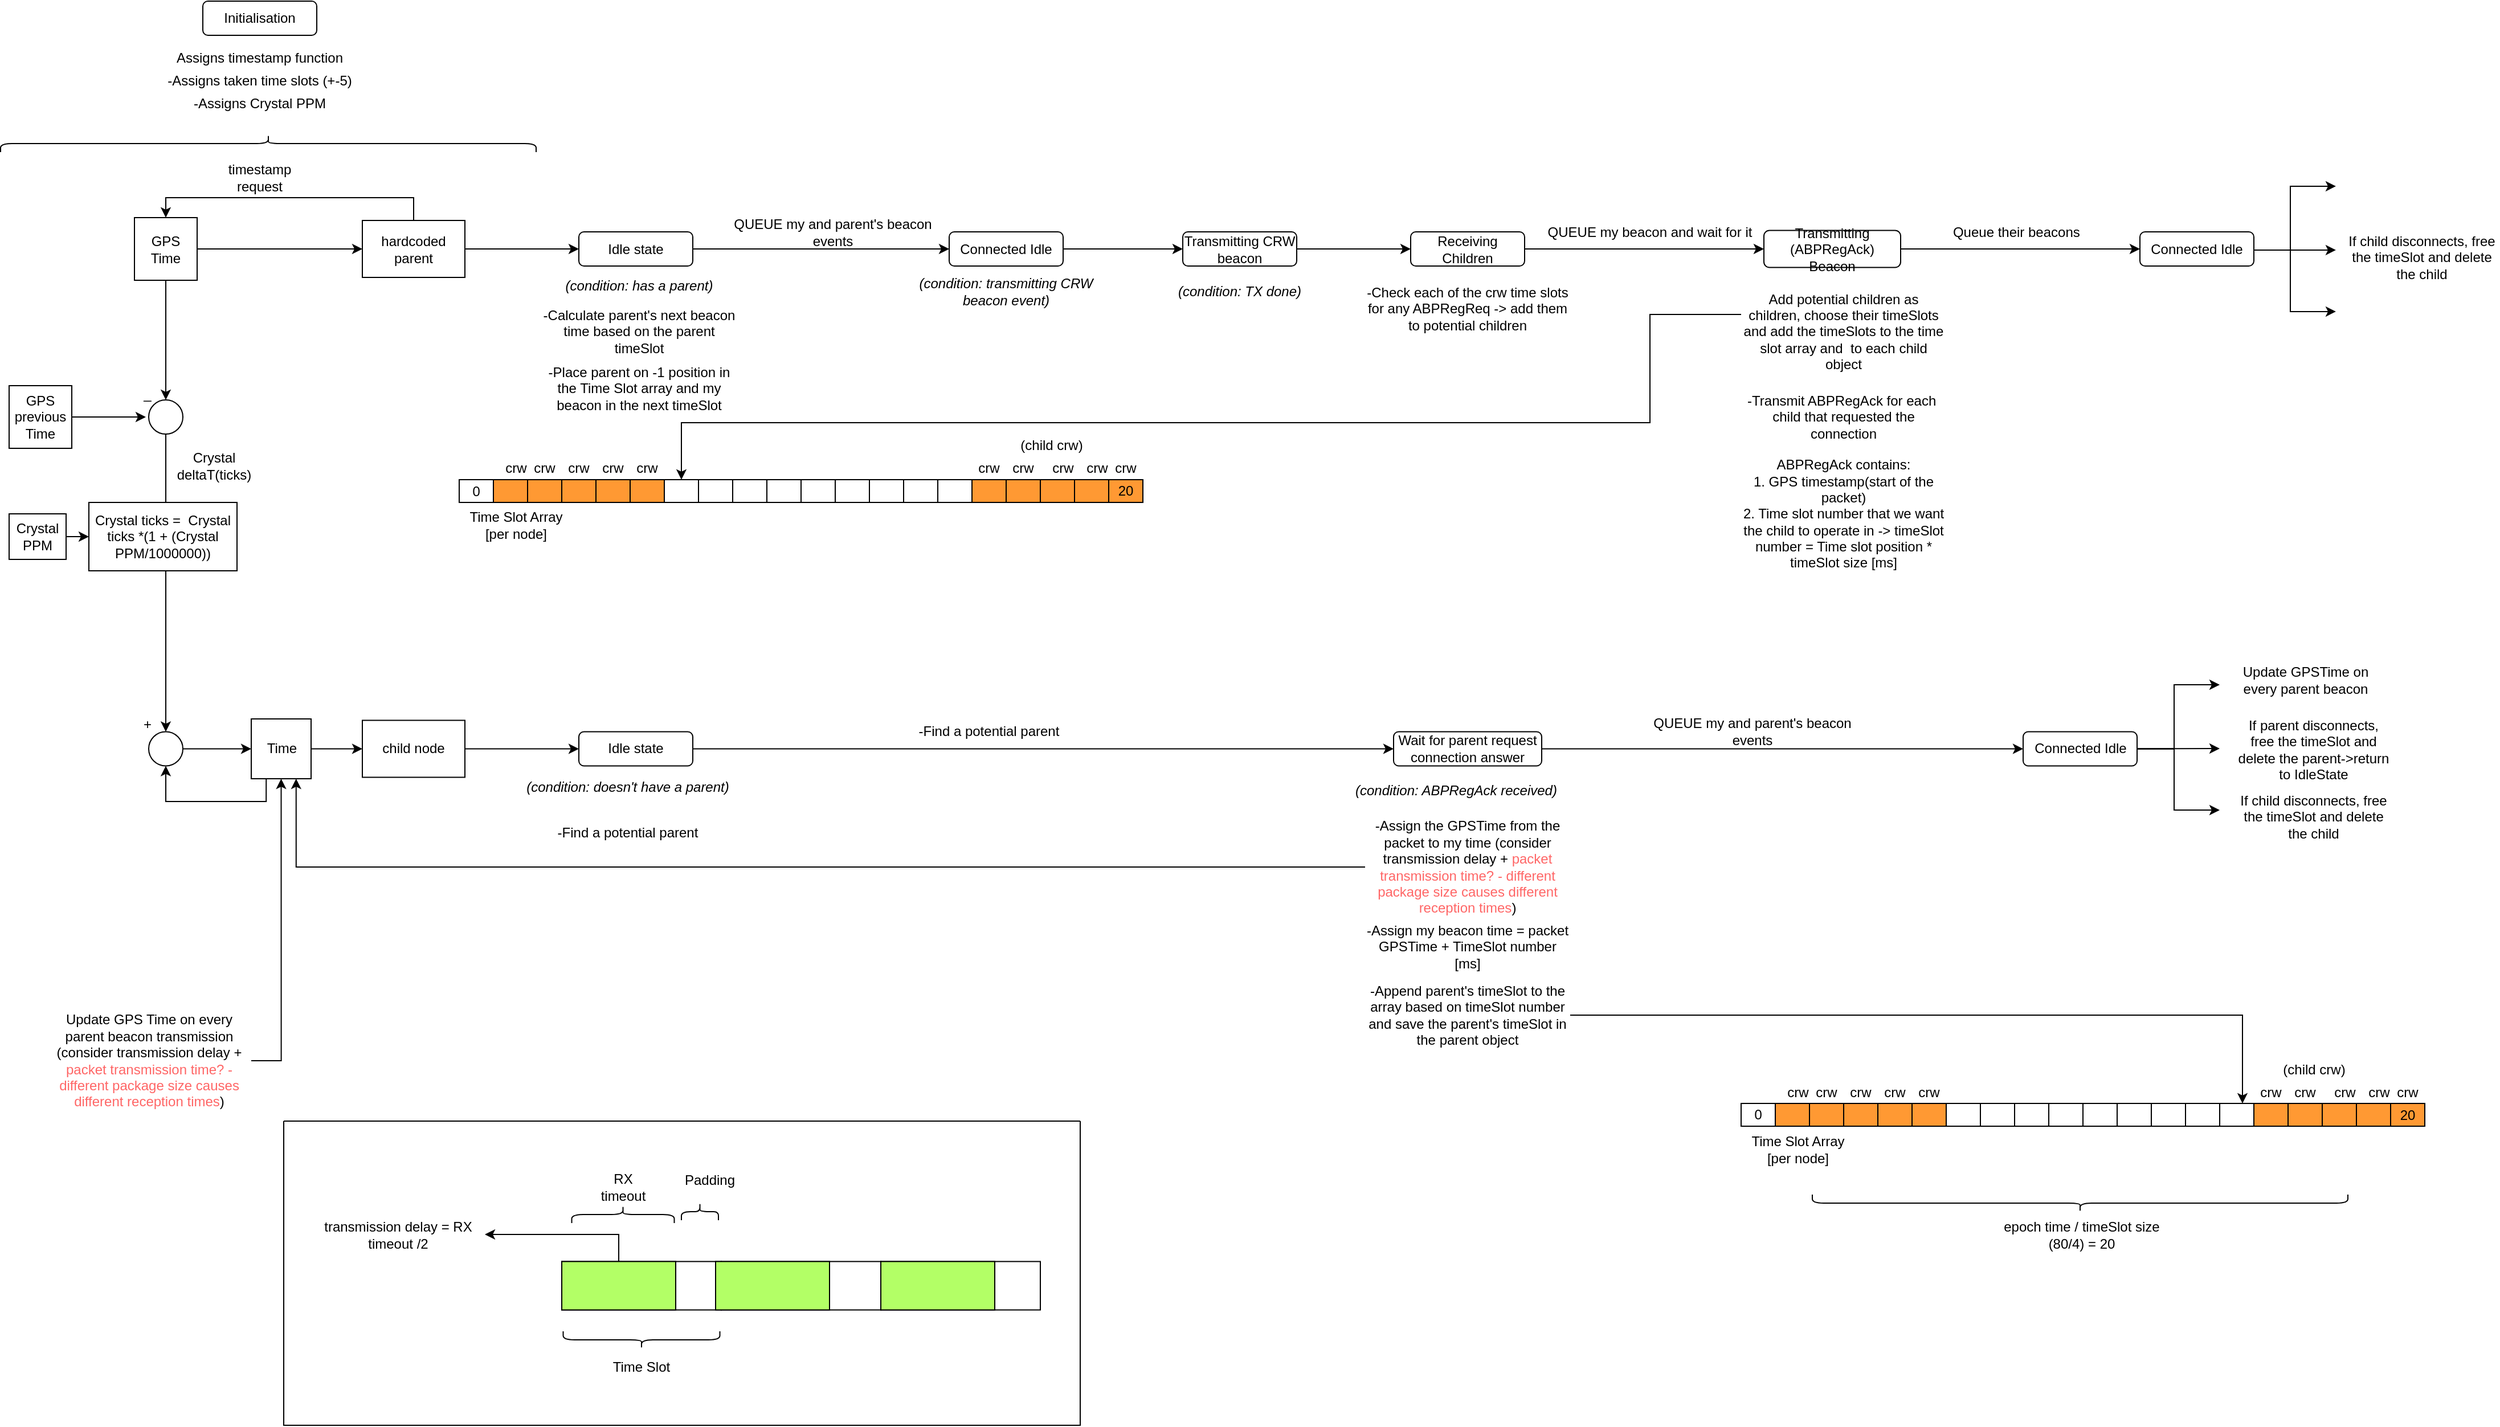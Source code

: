 <mxfile version="21.6.1" type="device">
  <diagram name="Page-1" id="dK42RDmOKsvTsrfNAPbs">
    <mxGraphModel dx="2868" dy="1614" grid="1" gridSize="10" guides="1" tooltips="1" connect="1" arrows="1" fold="1" page="1" pageScale="1" pageWidth="850" pageHeight="1100" math="0" shadow="0">
      <root>
        <mxCell id="0" />
        <mxCell id="1" parent="0" />
        <mxCell id="q3prYv0-p_nsQXFJC9uw-28" value="-Assigns taken time slots (+-5)" style="text;html=1;strokeColor=none;fillColor=none;align=center;verticalAlign=middle;whiteSpace=wrap;rounded=0;" parent="1" vertex="1">
          <mxGeometry x="150" y="490" width="180" height="20" as="geometry" />
        </mxCell>
        <mxCell id="lgq6noS7nZ7h5ywPPUq3-3" style="edgeStyle=orthogonalEdgeStyle;rounded=0;orthogonalLoop=1;jettySize=auto;html=1;exitX=1;exitY=0.5;exitDx=0;exitDy=0;entryX=0;entryY=0.5;entryDx=0;entryDy=0;" parent="1" source="q3prYv0-p_nsQXFJC9uw-30" target="q3prYv0-p_nsQXFJC9uw-33" edge="1">
          <mxGeometry relative="1" as="geometry" />
        </mxCell>
        <mxCell id="q3prYv0-p_nsQXFJC9uw-30" value="Idle state" style="rounded=1;whiteSpace=wrap;html=1;" parent="1" vertex="1">
          <mxGeometry x="520" y="632.5" width="100" height="30" as="geometry" />
        </mxCell>
        <mxCell id="lgq6noS7nZ7h5ywPPUq3-72" style="edgeStyle=orthogonalEdgeStyle;rounded=0;orthogonalLoop=1;jettySize=auto;html=1;exitX=1;exitY=0.5;exitDx=0;exitDy=0;" parent="1" source="q3prYv0-p_nsQXFJC9uw-32" target="q3prYv0-p_nsQXFJC9uw-40" edge="1">
          <mxGeometry relative="1" as="geometry" />
        </mxCell>
        <mxCell id="q3prYv0-p_nsQXFJC9uw-32" value="Wait for parent request connection answer" style="rounded=1;whiteSpace=wrap;html=1;" parent="1" vertex="1">
          <mxGeometry x="1235" y="1071.25" width="130" height="30" as="geometry" />
        </mxCell>
        <mxCell id="lgq6noS7nZ7h5ywPPUq3-5" style="edgeStyle=orthogonalEdgeStyle;rounded=0;orthogonalLoop=1;jettySize=auto;html=1;exitX=1;exitY=0.5;exitDx=0;exitDy=0;entryX=0;entryY=0.5;entryDx=0;entryDy=0;" parent="1" source="q3prYv0-p_nsQXFJC9uw-33" target="q3prYv0-p_nsQXFJC9uw-34" edge="1">
          <mxGeometry relative="1" as="geometry" />
        </mxCell>
        <mxCell id="q3prYv0-p_nsQXFJC9uw-33" value="Connected Idle" style="rounded=1;whiteSpace=wrap;html=1;" parent="1" vertex="1">
          <mxGeometry x="845" y="632.5" width="100" height="30" as="geometry" />
        </mxCell>
        <mxCell id="lgq6noS7nZ7h5ywPPUq3-9" style="edgeStyle=orthogonalEdgeStyle;rounded=0;orthogonalLoop=1;jettySize=auto;html=1;exitX=1;exitY=0.5;exitDx=0;exitDy=0;entryX=0;entryY=0.5;entryDx=0;entryDy=0;" parent="1" source="q3prYv0-p_nsQXFJC9uw-34" target="q3prYv0-p_nsQXFJC9uw-41" edge="1">
          <mxGeometry relative="1" as="geometry" />
        </mxCell>
        <mxCell id="q3prYv0-p_nsQXFJC9uw-34" value="Transmitting CRW beacon" style="rounded=1;whiteSpace=wrap;html=1;" parent="1" vertex="1">
          <mxGeometry x="1050" y="632.5" width="100" height="30" as="geometry" />
        </mxCell>
        <mxCell id="lgq6noS7nZ7h5ywPPUq3-26" style="edgeStyle=orthogonalEdgeStyle;rounded=0;orthogonalLoop=1;jettySize=auto;html=1;exitX=1;exitY=0.5;exitDx=0;exitDy=0;entryX=0;entryY=0.5;entryDx=0;entryDy=0;" parent="1" source="q3prYv0-p_nsQXFJC9uw-39" target="q3prYv0-p_nsQXFJC9uw-32" edge="1">
          <mxGeometry relative="1" as="geometry">
            <Array as="points">
              <mxPoint x="720" y="1086" />
              <mxPoint x="720" y="1086" />
            </Array>
          </mxGeometry>
        </mxCell>
        <mxCell id="q3prYv0-p_nsQXFJC9uw-39" value="Idle state" style="rounded=1;whiteSpace=wrap;html=1;" parent="1" vertex="1">
          <mxGeometry x="520" y="1071.25" width="100" height="30" as="geometry" />
        </mxCell>
        <mxCell id="lgq6noS7nZ7h5ywPPUq3-75" style="edgeStyle=orthogonalEdgeStyle;rounded=0;orthogonalLoop=1;jettySize=auto;html=1;exitX=1;exitY=0.5;exitDx=0;exitDy=0;" parent="1" source="q3prYv0-p_nsQXFJC9uw-40" edge="1">
          <mxGeometry relative="1" as="geometry">
            <mxPoint x="1960" y="1030" as="targetPoint" />
            <mxPoint x="1940" y="1080" as="sourcePoint" />
            <Array as="points">
              <mxPoint x="1920" y="1086" />
              <mxPoint x="1920" y="1030" />
            </Array>
          </mxGeometry>
        </mxCell>
        <mxCell id="q3prYv0-p_nsQXFJC9uw-40" value="Connected Idle" style="rounded=1;whiteSpace=wrap;html=1;" parent="1" vertex="1">
          <mxGeometry x="1787.5" y="1071.25" width="100" height="30" as="geometry" />
        </mxCell>
        <mxCell id="lgq6noS7nZ7h5ywPPUq3-13" style="edgeStyle=orthogonalEdgeStyle;rounded=0;orthogonalLoop=1;jettySize=auto;html=1;exitX=1;exitY=0.5;exitDx=0;exitDy=0;entryX=0;entryY=0.5;entryDx=0;entryDy=0;" parent="1" source="q3prYv0-p_nsQXFJC9uw-41" target="q3prYv0-p_nsQXFJC9uw-43" edge="1">
          <mxGeometry relative="1" as="geometry" />
        </mxCell>
        <mxCell id="q3prYv0-p_nsQXFJC9uw-41" value="Receiving Children" style="rounded=1;whiteSpace=wrap;html=1;" parent="1" vertex="1">
          <mxGeometry x="1250" y="632.5" width="100" height="30" as="geometry" />
        </mxCell>
        <mxCell id="lgq6noS7nZ7h5ywPPUq3-21" style="edgeStyle=orthogonalEdgeStyle;rounded=0;orthogonalLoop=1;jettySize=auto;html=1;exitX=1;exitY=0.5;exitDx=0;exitDy=0;entryX=0;entryY=0.5;entryDx=0;entryDy=0;" parent="1" source="q3prYv0-p_nsQXFJC9uw-43" target="lgq6noS7nZ7h5ywPPUq3-19" edge="1">
          <mxGeometry relative="1" as="geometry" />
        </mxCell>
        <mxCell id="q3prYv0-p_nsQXFJC9uw-43" value="Transmitting (ABPRegAck) Beacon" style="rounded=1;whiteSpace=wrap;html=1;" parent="1" vertex="1">
          <mxGeometry x="1560" y="631.25" width="120" height="32.5" as="geometry" />
        </mxCell>
        <mxCell id="q3prYv0-p_nsQXFJC9uw-46" style="edgeStyle=orthogonalEdgeStyle;rounded=0;orthogonalLoop=1;jettySize=auto;html=1;exitX=0.5;exitY=1;exitDx=0;exitDy=0;entryX=0.5;entryY=0;entryDx=0;entryDy=0;" parent="1" source="q3prYv0-p_nsQXFJC9uw-45" edge="1">
          <mxGeometry relative="1" as="geometry">
            <mxPoint x="157.5" y="780" as="targetPoint" />
          </mxGeometry>
        </mxCell>
        <mxCell id="q3prYv0-p_nsQXFJC9uw-54" style="edgeStyle=orthogonalEdgeStyle;rounded=0;orthogonalLoop=1;jettySize=auto;html=1;exitX=1;exitY=0.5;exitDx=0;exitDy=0;entryX=0;entryY=0.5;entryDx=0;entryDy=0;" parent="1" source="q3prYv0-p_nsQXFJC9uw-45" target="q3prYv0-p_nsQXFJC9uw-55" edge="1">
          <mxGeometry relative="1" as="geometry">
            <mxPoint x="280" y="648" as="targetPoint" />
          </mxGeometry>
        </mxCell>
        <mxCell id="q3prYv0-p_nsQXFJC9uw-45" value="GPS Time" style="whiteSpace=wrap;html=1;aspect=fixed;" parent="1" vertex="1">
          <mxGeometry x="130" y="620" width="55" height="55" as="geometry" />
        </mxCell>
        <mxCell id="q3prYv0-p_nsQXFJC9uw-52" style="edgeStyle=orthogonalEdgeStyle;rounded=0;orthogonalLoop=1;jettySize=auto;html=1;exitX=0.5;exitY=1;exitDx=0;exitDy=0;entryX=0.5;entryY=0;entryDx=0;entryDy=0;" parent="1" source="q3prYv0-p_nsQXFJC9uw-47" target="q3prYv0-p_nsQXFJC9uw-61" edge="1">
          <mxGeometry relative="1" as="geometry">
            <mxPoint x="158" y="880" as="targetPoint" />
          </mxGeometry>
        </mxCell>
        <mxCell id="q3prYv0-p_nsQXFJC9uw-47" value="" style="ellipse;whiteSpace=wrap;html=1;aspect=fixed;" parent="1" vertex="1">
          <mxGeometry x="142.5" y="780" width="30" height="30" as="geometry" />
        </mxCell>
        <mxCell id="q3prYv0-p_nsQXFJC9uw-49" value="_" style="text;html=1;strokeColor=none;fillColor=none;align=center;verticalAlign=middle;whiteSpace=wrap;rounded=0;" parent="1" vertex="1">
          <mxGeometry x="110" y="760" width="62.5" height="30" as="geometry" />
        </mxCell>
        <mxCell id="q3prYv0-p_nsQXFJC9uw-51" style="edgeStyle=orthogonalEdgeStyle;rounded=0;orthogonalLoop=1;jettySize=auto;html=1;exitX=1;exitY=0.5;exitDx=0;exitDy=0;" parent="1" source="q3prYv0-p_nsQXFJC9uw-50" edge="1">
          <mxGeometry relative="1" as="geometry">
            <mxPoint x="140" y="795" as="targetPoint" />
          </mxGeometry>
        </mxCell>
        <mxCell id="q3prYv0-p_nsQXFJC9uw-50" value="&lt;div&gt;GPS previous&lt;/div&gt;&lt;div&gt;Time &lt;/div&gt;" style="whiteSpace=wrap;html=1;aspect=fixed;" parent="1" vertex="1">
          <mxGeometry x="20" y="767.5" width="55" height="55" as="geometry" />
        </mxCell>
        <mxCell id="q3prYv0-p_nsQXFJC9uw-53" value="Crystal deltaT(ticks)" style="text;html=1;strokeColor=none;fillColor=none;align=center;verticalAlign=middle;whiteSpace=wrap;rounded=0;" parent="1" vertex="1">
          <mxGeometry x="170" y="822.5" width="60" height="30" as="geometry" />
        </mxCell>
        <mxCell id="q3prYv0-p_nsQXFJC9uw-58" style="edgeStyle=orthogonalEdgeStyle;rounded=0;orthogonalLoop=1;jettySize=auto;html=1;exitX=0.5;exitY=0;exitDx=0;exitDy=0;entryX=0.5;entryY=0;entryDx=0;entryDy=0;" parent="1" source="q3prYv0-p_nsQXFJC9uw-55" target="q3prYv0-p_nsQXFJC9uw-45" edge="1">
          <mxGeometry relative="1" as="geometry" />
        </mxCell>
        <mxCell id="q3prYv0-p_nsQXFJC9uw-148" style="edgeStyle=orthogonalEdgeStyle;rounded=0;orthogonalLoop=1;jettySize=auto;html=1;exitX=1;exitY=0.5;exitDx=0;exitDy=0;entryX=0;entryY=0.5;entryDx=0;entryDy=0;" parent="1" source="q3prYv0-p_nsQXFJC9uw-55" edge="1">
          <mxGeometry relative="1" as="geometry">
            <mxPoint x="520" y="647.5" as="targetPoint" />
          </mxGeometry>
        </mxCell>
        <mxCell id="q3prYv0-p_nsQXFJC9uw-55" value="hardcoded parent" style="rounded=0;whiteSpace=wrap;html=1;" parent="1" vertex="1">
          <mxGeometry x="330" y="622.5" width="90" height="50" as="geometry" />
        </mxCell>
        <mxCell id="q3prYv0-p_nsQXFJC9uw-155" style="edgeStyle=orthogonalEdgeStyle;rounded=0;orthogonalLoop=1;jettySize=auto;html=1;exitX=1;exitY=0.5;exitDx=0;exitDy=0;entryX=0;entryY=0.5;entryDx=0;entryDy=0;" parent="1" source="q3prYv0-p_nsQXFJC9uw-56" target="q3prYv0-p_nsQXFJC9uw-39" edge="1">
          <mxGeometry relative="1" as="geometry" />
        </mxCell>
        <mxCell id="q3prYv0-p_nsQXFJC9uw-56" value="child node" style="rounded=0;whiteSpace=wrap;html=1;" parent="1" vertex="1">
          <mxGeometry x="330" y="1061.25" width="90" height="50" as="geometry" />
        </mxCell>
        <mxCell id="q3prYv0-p_nsQXFJC9uw-59" value="timestamp request" style="text;html=1;strokeColor=none;fillColor=none;align=center;verticalAlign=middle;whiteSpace=wrap;rounded=0;" parent="1" vertex="1">
          <mxGeometry x="210" y="570" width="60" height="30" as="geometry" />
        </mxCell>
        <mxCell id="q3prYv0-p_nsQXFJC9uw-68" style="edgeStyle=orthogonalEdgeStyle;rounded=0;orthogonalLoop=1;jettySize=auto;html=1;exitX=1;exitY=0.5;exitDx=0;exitDy=0;entryX=0;entryY=0.5;entryDx=0;entryDy=0;" parent="1" source="q3prYv0-p_nsQXFJC9uw-61" target="q3prYv0-p_nsQXFJC9uw-66" edge="1">
          <mxGeometry relative="1" as="geometry" />
        </mxCell>
        <mxCell id="q3prYv0-p_nsQXFJC9uw-61" value="" style="ellipse;whiteSpace=wrap;html=1;aspect=fixed;" parent="1" vertex="1">
          <mxGeometry x="142.5" y="1071.25" width="30" height="30" as="geometry" />
        </mxCell>
        <mxCell id="q3prYv0-p_nsQXFJC9uw-64" value="+" style="text;html=1;strokeColor=none;fillColor=none;align=center;verticalAlign=middle;whiteSpace=wrap;rounded=0;" parent="1" vertex="1">
          <mxGeometry x="110" y="1050" width="62.5" height="30" as="geometry" />
        </mxCell>
        <mxCell id="q3prYv0-p_nsQXFJC9uw-67" style="edgeStyle=orthogonalEdgeStyle;rounded=0;orthogonalLoop=1;jettySize=auto;html=1;entryX=0.5;entryY=1;entryDx=0;entryDy=0;exitX=0.25;exitY=1;exitDx=0;exitDy=0;" parent="1" source="q3prYv0-p_nsQXFJC9uw-66" target="q3prYv0-p_nsQXFJC9uw-61" edge="1">
          <mxGeometry relative="1" as="geometry" />
        </mxCell>
        <mxCell id="q3prYv0-p_nsQXFJC9uw-69" style="edgeStyle=orthogonalEdgeStyle;rounded=0;orthogonalLoop=1;jettySize=auto;html=1;exitX=1;exitY=0.5;exitDx=0;exitDy=0;entryX=0;entryY=0.5;entryDx=0;entryDy=0;" parent="1" source="q3prYv0-p_nsQXFJC9uw-66" target="q3prYv0-p_nsQXFJC9uw-56" edge="1">
          <mxGeometry relative="1" as="geometry" />
        </mxCell>
        <mxCell id="q3prYv0-p_nsQXFJC9uw-66" value="Time" style="whiteSpace=wrap;html=1;aspect=fixed;" parent="1" vertex="1">
          <mxGeometry x="232.5" y="1060" width="52.5" height="52.5" as="geometry" />
        </mxCell>
        <mxCell id="q3prYv0-p_nsQXFJC9uw-73" value="Crystal ticks =&amp;nbsp; Crystal ticks *(1 + (Crystal PPM/1000000))" style="rounded=0;whiteSpace=wrap;html=1;" parent="1" vertex="1">
          <mxGeometry x="90" y="870" width="130" height="60" as="geometry" />
        </mxCell>
        <mxCell id="q3prYv0-p_nsQXFJC9uw-77" style="edgeStyle=orthogonalEdgeStyle;rounded=0;orthogonalLoop=1;jettySize=auto;html=1;exitX=1;exitY=0.5;exitDx=0;exitDy=0;entryX=0;entryY=0.5;entryDx=0;entryDy=0;" parent="1" source="q3prYv0-p_nsQXFJC9uw-76" target="q3prYv0-p_nsQXFJC9uw-73" edge="1">
          <mxGeometry relative="1" as="geometry" />
        </mxCell>
        <mxCell id="q3prYv0-p_nsQXFJC9uw-76" value="Crystal PPM" style="rounded=0;whiteSpace=wrap;html=1;" parent="1" vertex="1">
          <mxGeometry x="20" y="880" width="50" height="40" as="geometry" />
        </mxCell>
        <mxCell id="q3prYv0-p_nsQXFJC9uw-79" value="&lt;div&gt;0&lt;/div&gt;" style="rounded=0;whiteSpace=wrap;html=1;rotation=-180;" parent="1" vertex="1">
          <mxGeometry x="1540" y="1397.5" width="30" height="20" as="geometry" />
        </mxCell>
        <mxCell id="q3prYv0-p_nsQXFJC9uw-80" value="" style="rounded=0;whiteSpace=wrap;html=1;rotation=0;strokeColor=#000000;fillColor=#FF9933;" parent="1" vertex="1">
          <mxGeometry x="1570" y="1397.5" width="30" height="20" as="geometry" />
        </mxCell>
        <mxCell id="q3prYv0-p_nsQXFJC9uw-81" value="" style="rounded=0;whiteSpace=wrap;html=1;rotation=-180;strokeColor=#000000;fillColor=#FF9933;" parent="1" vertex="1">
          <mxGeometry x="1600" y="1397.5" width="30" height="20" as="geometry" />
        </mxCell>
        <mxCell id="q3prYv0-p_nsQXFJC9uw-82" value="" style="rounded=0;whiteSpace=wrap;html=1;rotation=-180;strokeColor=#000000;fillColor=#FF9933;" parent="1" vertex="1">
          <mxGeometry x="1630" y="1397.5" width="30" height="20" as="geometry" />
        </mxCell>
        <mxCell id="q3prYv0-p_nsQXFJC9uw-83" value="" style="rounded=0;whiteSpace=wrap;html=1;rotation=-180;strokeColor=#000000;fillColor=#FF9933;" parent="1" vertex="1">
          <mxGeometry x="1660" y="1397.5" width="30" height="20" as="geometry" />
        </mxCell>
        <mxCell id="q3prYv0-p_nsQXFJC9uw-84" value="" style="rounded=0;whiteSpace=wrap;html=1;rotation=-180;strokeColor=#000000;fillColor=#FF9933;" parent="1" vertex="1">
          <mxGeometry x="1690" y="1397.5" width="30" height="20" as="geometry" />
        </mxCell>
        <mxCell id="q3prYv0-p_nsQXFJC9uw-85" value="" style="rounded=0;whiteSpace=wrap;html=1;rotation=-180;" parent="1" vertex="1">
          <mxGeometry x="1720" y="1397.5" width="30" height="20" as="geometry" />
        </mxCell>
        <mxCell id="q3prYv0-p_nsQXFJC9uw-86" value="" style="rounded=0;whiteSpace=wrap;html=1;rotation=-180;" parent="1" vertex="1">
          <mxGeometry x="1750" y="1397.5" width="30" height="20" as="geometry" />
        </mxCell>
        <mxCell id="q3prYv0-p_nsQXFJC9uw-87" value="" style="rounded=0;whiteSpace=wrap;html=1;rotation=-180;" parent="1" vertex="1">
          <mxGeometry x="1780" y="1397.5" width="30" height="20" as="geometry" />
        </mxCell>
        <mxCell id="q3prYv0-p_nsQXFJC9uw-88" value="" style="rounded=0;whiteSpace=wrap;html=1;rotation=-180;" parent="1" vertex="1">
          <mxGeometry x="1810" y="1397.5" width="30" height="20" as="geometry" />
        </mxCell>
        <mxCell id="q3prYv0-p_nsQXFJC9uw-89" value="" style="rounded=0;whiteSpace=wrap;html=1;rotation=-180;" parent="1" vertex="1">
          <mxGeometry x="1840" y="1397.5" width="30" height="20" as="geometry" />
        </mxCell>
        <mxCell id="q3prYv0-p_nsQXFJC9uw-90" value="" style="rounded=0;whiteSpace=wrap;html=1;rotation=-180;" parent="1" vertex="1">
          <mxGeometry x="1870" y="1397.5" width="30" height="20" as="geometry" />
        </mxCell>
        <mxCell id="q3prYv0-p_nsQXFJC9uw-91" value="" style="rounded=0;whiteSpace=wrap;html=1;rotation=-180;" parent="1" vertex="1">
          <mxGeometry x="1900" y="1397.5" width="30" height="20" as="geometry" />
        </mxCell>
        <mxCell id="q3prYv0-p_nsQXFJC9uw-92" value="" style="rounded=0;whiteSpace=wrap;html=1;rotation=-180;" parent="1" vertex="1">
          <mxGeometry x="1930" y="1397.5" width="30" height="20" as="geometry" />
        </mxCell>
        <mxCell id="q3prYv0-p_nsQXFJC9uw-93" value="" style="rounded=0;whiteSpace=wrap;html=1;rotation=-180;" parent="1" vertex="1">
          <mxGeometry x="1960" y="1397.5" width="30" height="20" as="geometry" />
        </mxCell>
        <mxCell id="q3prYv0-p_nsQXFJC9uw-94" value="" style="rounded=0;whiteSpace=wrap;html=1;rotation=-180;strokeColor=#000000;fillColor=#FF9933;" parent="1" vertex="1">
          <mxGeometry x="1990" y="1397.5" width="30" height="20" as="geometry" />
        </mxCell>
        <mxCell id="q3prYv0-p_nsQXFJC9uw-95" value="" style="rounded=0;whiteSpace=wrap;html=1;rotation=-180;strokeColor=#000000;fillColor=#FF9933;" parent="1" vertex="1">
          <mxGeometry x="2020" y="1397.5" width="30" height="20" as="geometry" />
        </mxCell>
        <mxCell id="q3prYv0-p_nsQXFJC9uw-96" value="" style="rounded=0;whiteSpace=wrap;html=1;rotation=-180;strokeColor=#000000;fillColor=#FF9933;" parent="1" vertex="1">
          <mxGeometry x="2050" y="1397.5" width="30" height="20" as="geometry" />
        </mxCell>
        <mxCell id="q3prYv0-p_nsQXFJC9uw-97" value="" style="rounded=0;whiteSpace=wrap;html=1;rotation=-180;strokeColor=#000000;fillColor=#FF9933;" parent="1" vertex="1">
          <mxGeometry x="2080" y="1397.5" width="30" height="20" as="geometry" />
        </mxCell>
        <mxCell id="q3prYv0-p_nsQXFJC9uw-98" value="20" style="rounded=0;whiteSpace=wrap;html=1;rotation=0;strokeColor=#000000;fillColor=#FF9933;" parent="1" vertex="1">
          <mxGeometry x="2110" y="1397.5" width="30" height="20" as="geometry" />
        </mxCell>
        <mxCell id="q3prYv0-p_nsQXFJC9uw-99" value="Time Slot Array [per node]" style="text;html=1;strokeColor=none;fillColor=none;align=center;verticalAlign=middle;whiteSpace=wrap;rounded=0;" parent="1" vertex="1">
          <mxGeometry x="1540" y="1427.5" width="100" height="20" as="geometry" />
        </mxCell>
        <mxCell id="q3prYv0-p_nsQXFJC9uw-100" value="crw" style="text;html=1;strokeColor=none;fillColor=none;align=center;verticalAlign=middle;whiteSpace=wrap;rounded=0;" parent="1" vertex="1">
          <mxGeometry x="1540" y="1377.5" width="100" height="20" as="geometry" />
        </mxCell>
        <mxCell id="q3prYv0-p_nsQXFJC9uw-101" value="crw" style="text;html=1;strokeColor=none;fillColor=none;align=center;verticalAlign=middle;whiteSpace=wrap;rounded=0;" parent="1" vertex="1">
          <mxGeometry x="1565" y="1377.5" width="100" height="20" as="geometry" />
        </mxCell>
        <mxCell id="q3prYv0-p_nsQXFJC9uw-102" value="crw" style="text;html=1;strokeColor=none;fillColor=none;align=center;verticalAlign=middle;whiteSpace=wrap;rounded=0;" parent="1" vertex="1">
          <mxGeometry x="1595" y="1377.5" width="100" height="20" as="geometry" />
        </mxCell>
        <mxCell id="q3prYv0-p_nsQXFJC9uw-103" value="crw" style="text;html=1;strokeColor=none;fillColor=none;align=center;verticalAlign=middle;whiteSpace=wrap;rounded=0;" parent="1" vertex="1">
          <mxGeometry x="1625" y="1377.5" width="100" height="20" as="geometry" />
        </mxCell>
        <mxCell id="q3prYv0-p_nsQXFJC9uw-104" value="crw" style="text;html=1;strokeColor=none;fillColor=none;align=center;verticalAlign=middle;whiteSpace=wrap;rounded=0;" parent="1" vertex="1">
          <mxGeometry x="1655" y="1377.5" width="100" height="20" as="geometry" />
        </mxCell>
        <mxCell id="q3prYv0-p_nsQXFJC9uw-105" value="crw" style="text;html=1;strokeColor=none;fillColor=none;align=center;verticalAlign=middle;whiteSpace=wrap;rounded=0;" parent="1" vertex="1">
          <mxGeometry x="2020" y="1377.5" width="100" height="20" as="geometry" />
        </mxCell>
        <mxCell id="q3prYv0-p_nsQXFJC9uw-106" value="crw" style="text;html=1;strokeColor=none;fillColor=none;align=center;verticalAlign=middle;whiteSpace=wrap;rounded=0;" parent="1" vertex="1">
          <mxGeometry x="2050" y="1377.5" width="100" height="20" as="geometry" />
        </mxCell>
        <mxCell id="q3prYv0-p_nsQXFJC9uw-107" value="crw" style="text;html=1;strokeColor=none;fillColor=none;align=center;verticalAlign=middle;whiteSpace=wrap;rounded=0;" parent="1" vertex="1">
          <mxGeometry x="2075" y="1377.5" width="100" height="20" as="geometry" />
        </mxCell>
        <mxCell id="q3prYv0-p_nsQXFJC9uw-108" value="crw" style="text;html=1;strokeColor=none;fillColor=none;align=center;verticalAlign=middle;whiteSpace=wrap;rounded=0;" parent="1" vertex="1">
          <mxGeometry x="1985" y="1377.5" width="100" height="20" as="geometry" />
        </mxCell>
        <mxCell id="q3prYv0-p_nsQXFJC9uw-109" value="crw" style="text;html=1;strokeColor=none;fillColor=none;align=center;verticalAlign=middle;whiteSpace=wrap;rounded=0;" parent="1" vertex="1">
          <mxGeometry x="1955" y="1377.5" width="100" height="20" as="geometry" />
        </mxCell>
        <mxCell id="q3prYv0-p_nsQXFJC9uw-110" value="(child crw)" style="text;html=1;strokeColor=none;fillColor=none;align=center;verticalAlign=middle;whiteSpace=wrap;rounded=0;" parent="1" vertex="1">
          <mxGeometry x="1992.5" y="1357.5" width="100" height="20" as="geometry" />
        </mxCell>
        <mxCell id="q3prYv0-p_nsQXFJC9uw-113" value="&lt;div&gt;0&lt;/div&gt;" style="rounded=0;whiteSpace=wrap;html=1;rotation=-180;" parent="1" vertex="1">
          <mxGeometry x="415" y="850" width="30" height="20" as="geometry" />
        </mxCell>
        <mxCell id="q3prYv0-p_nsQXFJC9uw-114" value="" style="rounded=0;whiteSpace=wrap;html=1;rotation=0;strokeColor=#000000;fillColor=#FF9933;" parent="1" vertex="1">
          <mxGeometry x="445" y="850" width="30" height="20" as="geometry" />
        </mxCell>
        <mxCell id="q3prYv0-p_nsQXFJC9uw-115" value="" style="rounded=0;whiteSpace=wrap;html=1;rotation=-180;strokeColor=#000000;fillColor=#FF9933;" parent="1" vertex="1">
          <mxGeometry x="475" y="850" width="30" height="20" as="geometry" />
        </mxCell>
        <mxCell id="q3prYv0-p_nsQXFJC9uw-116" value="" style="rounded=0;whiteSpace=wrap;html=1;rotation=-180;strokeColor=#000000;fillColor=#FF9933;" parent="1" vertex="1">
          <mxGeometry x="505" y="850" width="30" height="20" as="geometry" />
        </mxCell>
        <mxCell id="q3prYv0-p_nsQXFJC9uw-117" value="" style="rounded=0;whiteSpace=wrap;html=1;rotation=-180;strokeColor=#000000;fillColor=#FF9933;" parent="1" vertex="1">
          <mxGeometry x="535" y="850" width="30" height="20" as="geometry" />
        </mxCell>
        <mxCell id="q3prYv0-p_nsQXFJC9uw-118" value="" style="rounded=0;whiteSpace=wrap;html=1;rotation=-180;strokeColor=#000000;fillColor=#FF9933;" parent="1" vertex="1">
          <mxGeometry x="565" y="850" width="30" height="20" as="geometry" />
        </mxCell>
        <mxCell id="q3prYv0-p_nsQXFJC9uw-119" value="" style="rounded=0;whiteSpace=wrap;html=1;rotation=-180;" parent="1" vertex="1">
          <mxGeometry x="595" y="850" width="30" height="20" as="geometry" />
        </mxCell>
        <mxCell id="q3prYv0-p_nsQXFJC9uw-120" value="" style="rounded=0;whiteSpace=wrap;html=1;rotation=-180;" parent="1" vertex="1">
          <mxGeometry x="625" y="850" width="30" height="20" as="geometry" />
        </mxCell>
        <mxCell id="q3prYv0-p_nsQXFJC9uw-121" value="" style="rounded=0;whiteSpace=wrap;html=1;rotation=-180;" parent="1" vertex="1">
          <mxGeometry x="655" y="850" width="30" height="20" as="geometry" />
        </mxCell>
        <mxCell id="q3prYv0-p_nsQXFJC9uw-122" value="" style="rounded=0;whiteSpace=wrap;html=1;rotation=-180;" parent="1" vertex="1">
          <mxGeometry x="685" y="850" width="30" height="20" as="geometry" />
        </mxCell>
        <mxCell id="q3prYv0-p_nsQXFJC9uw-123" value="" style="rounded=0;whiteSpace=wrap;html=1;rotation=-180;" parent="1" vertex="1">
          <mxGeometry x="715" y="850" width="30" height="20" as="geometry" />
        </mxCell>
        <mxCell id="q3prYv0-p_nsQXFJC9uw-124" value="" style="rounded=0;whiteSpace=wrap;html=1;rotation=-180;" parent="1" vertex="1">
          <mxGeometry x="745" y="850" width="30" height="20" as="geometry" />
        </mxCell>
        <mxCell id="q3prYv0-p_nsQXFJC9uw-125" value="" style="rounded=0;whiteSpace=wrap;html=1;rotation=-180;" parent="1" vertex="1">
          <mxGeometry x="775" y="850" width="30" height="20" as="geometry" />
        </mxCell>
        <mxCell id="q3prYv0-p_nsQXFJC9uw-126" value="" style="rounded=0;whiteSpace=wrap;html=1;rotation=-180;" parent="1" vertex="1">
          <mxGeometry x="805" y="850" width="30" height="20" as="geometry" />
        </mxCell>
        <mxCell id="q3prYv0-p_nsQXFJC9uw-127" value="" style="rounded=0;whiteSpace=wrap;html=1;rotation=-180;" parent="1" vertex="1">
          <mxGeometry x="835" y="850" width="30" height="20" as="geometry" />
        </mxCell>
        <mxCell id="q3prYv0-p_nsQXFJC9uw-128" value="" style="rounded=0;whiteSpace=wrap;html=1;rotation=-180;strokeColor=#000000;fillColor=#FF9933;" parent="1" vertex="1">
          <mxGeometry x="865" y="850" width="30" height="20" as="geometry" />
        </mxCell>
        <mxCell id="q3prYv0-p_nsQXFJC9uw-129" value="" style="rounded=0;whiteSpace=wrap;html=1;rotation=-180;strokeColor=#000000;fillColor=#FF9933;" parent="1" vertex="1">
          <mxGeometry x="895" y="850" width="30" height="20" as="geometry" />
        </mxCell>
        <mxCell id="q3prYv0-p_nsQXFJC9uw-130" value="" style="rounded=0;whiteSpace=wrap;html=1;rotation=-180;strokeColor=#000000;fillColor=#FF9933;" parent="1" vertex="1">
          <mxGeometry x="925" y="850" width="30" height="20" as="geometry" />
        </mxCell>
        <mxCell id="q3prYv0-p_nsQXFJC9uw-131" value="" style="rounded=0;whiteSpace=wrap;html=1;rotation=-180;strokeColor=#000000;fillColor=#FF9933;" parent="1" vertex="1">
          <mxGeometry x="955" y="850" width="30" height="20" as="geometry" />
        </mxCell>
        <mxCell id="q3prYv0-p_nsQXFJC9uw-132" value="20" style="rounded=0;whiteSpace=wrap;html=1;rotation=0;strokeColor=#000000;fillColor=#FF9933;" parent="1" vertex="1">
          <mxGeometry x="985" y="850" width="30" height="20" as="geometry" />
        </mxCell>
        <mxCell id="q3prYv0-p_nsQXFJC9uw-133" value="Time Slot Array [per node]" style="text;html=1;strokeColor=none;fillColor=none;align=center;verticalAlign=middle;whiteSpace=wrap;rounded=0;" parent="1" vertex="1">
          <mxGeometry x="415" y="880" width="100" height="20" as="geometry" />
        </mxCell>
        <mxCell id="q3prYv0-p_nsQXFJC9uw-134" value="crw" style="text;html=1;strokeColor=none;fillColor=none;align=center;verticalAlign=middle;whiteSpace=wrap;rounded=0;" parent="1" vertex="1">
          <mxGeometry x="415" y="830" width="100" height="20" as="geometry" />
        </mxCell>
        <mxCell id="q3prYv0-p_nsQXFJC9uw-135" value="crw" style="text;html=1;strokeColor=none;fillColor=none;align=center;verticalAlign=middle;whiteSpace=wrap;rounded=0;" parent="1" vertex="1">
          <mxGeometry x="440" y="830" width="100" height="20" as="geometry" />
        </mxCell>
        <mxCell id="q3prYv0-p_nsQXFJC9uw-136" value="crw" style="text;html=1;strokeColor=none;fillColor=none;align=center;verticalAlign=middle;whiteSpace=wrap;rounded=0;" parent="1" vertex="1">
          <mxGeometry x="470" y="830" width="100" height="20" as="geometry" />
        </mxCell>
        <mxCell id="q3prYv0-p_nsQXFJC9uw-137" value="crw" style="text;html=1;strokeColor=none;fillColor=none;align=center;verticalAlign=middle;whiteSpace=wrap;rounded=0;" parent="1" vertex="1">
          <mxGeometry x="500" y="830" width="100" height="20" as="geometry" />
        </mxCell>
        <mxCell id="q3prYv0-p_nsQXFJC9uw-138" value="crw" style="text;html=1;strokeColor=none;fillColor=none;align=center;verticalAlign=middle;whiteSpace=wrap;rounded=0;" parent="1" vertex="1">
          <mxGeometry x="530" y="830" width="100" height="20" as="geometry" />
        </mxCell>
        <mxCell id="q3prYv0-p_nsQXFJC9uw-139" value="crw" style="text;html=1;strokeColor=none;fillColor=none;align=center;verticalAlign=middle;whiteSpace=wrap;rounded=0;" parent="1" vertex="1">
          <mxGeometry x="895" y="830" width="100" height="20" as="geometry" />
        </mxCell>
        <mxCell id="q3prYv0-p_nsQXFJC9uw-140" value="crw" style="text;html=1;strokeColor=none;fillColor=none;align=center;verticalAlign=middle;whiteSpace=wrap;rounded=0;" parent="1" vertex="1">
          <mxGeometry x="925" y="830" width="100" height="20" as="geometry" />
        </mxCell>
        <mxCell id="q3prYv0-p_nsQXFJC9uw-141" value="crw" style="text;html=1;strokeColor=none;fillColor=none;align=center;verticalAlign=middle;whiteSpace=wrap;rounded=0;" parent="1" vertex="1">
          <mxGeometry x="950" y="830" width="100" height="20" as="geometry" />
        </mxCell>
        <mxCell id="q3prYv0-p_nsQXFJC9uw-142" value="crw" style="text;html=1;strokeColor=none;fillColor=none;align=center;verticalAlign=middle;whiteSpace=wrap;rounded=0;" parent="1" vertex="1">
          <mxGeometry x="860" y="830" width="100" height="20" as="geometry" />
        </mxCell>
        <mxCell id="q3prYv0-p_nsQXFJC9uw-143" value="crw" style="text;html=1;strokeColor=none;fillColor=none;align=center;verticalAlign=middle;whiteSpace=wrap;rounded=0;" parent="1" vertex="1">
          <mxGeometry x="830" y="830" width="100" height="20" as="geometry" />
        </mxCell>
        <mxCell id="q3prYv0-p_nsQXFJC9uw-144" value="(child crw)" style="text;html=1;strokeColor=none;fillColor=none;align=center;verticalAlign=middle;whiteSpace=wrap;rounded=0;" parent="1" vertex="1">
          <mxGeometry x="885" y="810" width="100" height="20" as="geometry" />
        </mxCell>
        <mxCell id="q3prYv0-p_nsQXFJC9uw-145" value="epoch time / timeSlot size (80/4) = 20" style="text;html=1;strokeColor=none;fillColor=none;align=center;verticalAlign=middle;whiteSpace=wrap;rounded=0;" parent="1" vertex="1">
          <mxGeometry x="1754" y="1497.5" width="170" height="30" as="geometry" />
        </mxCell>
        <mxCell id="q3prYv0-p_nsQXFJC9uw-146" value="" style="shape=curlyBracket;whiteSpace=wrap;html=1;rounded=1;flipH=1;labelPosition=right;verticalLabelPosition=middle;align=left;verticalAlign=middle;rotation=90;" parent="1" vertex="1">
          <mxGeometry x="1830" y="1250" width="15" height="470" as="geometry" />
        </mxCell>
        <mxCell id="q3prYv0-p_nsQXFJC9uw-149" value="Assigns timestamp function" style="text;html=1;strokeColor=none;fillColor=none;align=center;verticalAlign=middle;whiteSpace=wrap;rounded=0;" parent="1" vertex="1">
          <mxGeometry x="150" y="470" width="180" height="20" as="geometry" />
        </mxCell>
        <mxCell id="q3prYv0-p_nsQXFJC9uw-150" value="Initialisation" style="rounded=1;whiteSpace=wrap;html=1;" parent="1" vertex="1">
          <mxGeometry x="190" y="430" width="100" height="30" as="geometry" />
        </mxCell>
        <mxCell id="q3prYv0-p_nsQXFJC9uw-151" value="" style="shape=curlyBracket;whiteSpace=wrap;html=1;rounded=1;flipH=1;labelPosition=right;verticalLabelPosition=middle;align=left;verticalAlign=middle;rotation=-90;" parent="1" vertex="1">
          <mxGeometry x="240" y="320" width="15" height="470" as="geometry" />
        </mxCell>
        <mxCell id="q3prYv0-p_nsQXFJC9uw-152" value="-Assigns Crystal PPM" style="text;html=1;strokeColor=none;fillColor=none;align=center;verticalAlign=middle;whiteSpace=wrap;rounded=0;" parent="1" vertex="1">
          <mxGeometry x="150" y="510" width="180" height="20" as="geometry" />
        </mxCell>
        <mxCell id="q3prYv0-p_nsQXFJC9uw-153" value="&lt;i&gt;(condition: has a parent)&lt;/i&gt;" style="text;html=1;strokeColor=#FFFFFF;fillColor=none;align=center;verticalAlign=middle;whiteSpace=wrap;rounded=0;" parent="1" vertex="1">
          <mxGeometry x="482.5" y="670" width="180" height="20" as="geometry" />
        </mxCell>
        <mxCell id="q3prYv0-p_nsQXFJC9uw-154" value="&lt;i&gt;(condition: doesn&#39;t have a parent)&lt;/i&gt;" style="text;html=1;strokeColor=#FFFFFF;fillColor=none;align=center;verticalAlign=middle;whiteSpace=wrap;rounded=0;" parent="1" vertex="1">
          <mxGeometry x="472.5" y="1110" width="180" height="20" as="geometry" />
        </mxCell>
        <mxCell id="lgq6noS7nZ7h5ywPPUq3-1" value="-Calculate parent&#39;s next beacon time based on the parent timeSlot" style="text;html=1;strokeColor=none;fillColor=none;align=center;verticalAlign=middle;whiteSpace=wrap;rounded=0;" parent="1" vertex="1">
          <mxGeometry x="482.5" y="710" width="180" height="20" as="geometry" />
        </mxCell>
        <mxCell id="lgq6noS7nZ7h5ywPPUq3-2" value="-Place parent on -1 position in the Time Slot array and my beacon in the next timeSlot " style="text;html=1;strokeColor=none;fillColor=none;align=center;verticalAlign=middle;whiteSpace=wrap;rounded=0;" parent="1" vertex="1">
          <mxGeometry x="482.5" y="760" width="180" height="20" as="geometry" />
        </mxCell>
        <mxCell id="lgq6noS7nZ7h5ywPPUq3-4" value="QUEUE my and parent&#39;s beacon events" style="text;html=1;strokeColor=none;fillColor=none;align=center;verticalAlign=middle;whiteSpace=wrap;rounded=0;" parent="1" vertex="1">
          <mxGeometry x="652.5" y="622.5" width="180" height="20" as="geometry" />
        </mxCell>
        <mxCell id="lgq6noS7nZ7h5ywPPUq3-7" value="&lt;i&gt;(condition: transmitting CRW beacon event)&lt;/i&gt;" style="text;html=1;strokeColor=#FFFFFF;fillColor=none;align=center;verticalAlign=middle;whiteSpace=wrap;rounded=0;" parent="1" vertex="1">
          <mxGeometry x="805" y="675" width="180" height="20" as="geometry" />
        </mxCell>
        <mxCell id="lgq6noS7nZ7h5ywPPUq3-10" value="&lt;i&gt;(condition: TX done)&lt;/i&gt;" style="text;html=1;strokeColor=#FFFFFF;fillColor=none;align=center;verticalAlign=middle;whiteSpace=wrap;rounded=0;" parent="1" vertex="1">
          <mxGeometry x="1010" y="675" width="180" height="20" as="geometry" />
        </mxCell>
        <mxCell id="lgq6noS7nZ7h5ywPPUq3-11" style="edgeStyle=orthogonalEdgeStyle;rounded=0;orthogonalLoop=1;jettySize=auto;html=1;exitX=0.5;exitY=1;exitDx=0;exitDy=0;" parent="1" source="lgq6noS7nZ7h5ywPPUq3-10" target="lgq6noS7nZ7h5ywPPUq3-10" edge="1">
          <mxGeometry relative="1" as="geometry" />
        </mxCell>
        <mxCell id="lgq6noS7nZ7h5ywPPUq3-12" value="-Check each of the crw time slots for any ABPRegReq -&amp;gt; add them to potential children" style="text;html=1;strokeColor=none;fillColor=none;align=center;verticalAlign=middle;whiteSpace=wrap;rounded=0;" parent="1" vertex="1">
          <mxGeometry x="1210" y="690" width="180" height="20" as="geometry" />
        </mxCell>
        <mxCell id="lgq6noS7nZ7h5ywPPUq3-14" value="QUEUE my beacon and wait for it" style="text;html=1;strokeColor=none;fillColor=none;align=center;verticalAlign=middle;whiteSpace=wrap;rounded=0;" parent="1" vertex="1">
          <mxGeometry x="1360" y="622.5" width="200" height="20" as="geometry" />
        </mxCell>
        <mxCell id="lgq6noS7nZ7h5ywPPUq3-15" value="-Transmit ABPRegAck for each&amp;nbsp; child that requested the connection" style="text;html=1;strokeColor=none;fillColor=none;align=center;verticalAlign=middle;whiteSpace=wrap;rounded=0;" parent="1" vertex="1">
          <mxGeometry x="1540" y="785" width="180" height="20" as="geometry" />
        </mxCell>
        <mxCell id="lgq6noS7nZ7h5ywPPUq3-16" value="&lt;div&gt;ABPRegAck contains: &lt;br&gt;&lt;/div&gt;&lt;div&gt;1. GPS timestamp(start of the packet)&lt;/div&gt;&lt;div&gt;2. Time slot number that we want the child to operate in -&amp;gt; timeSlot number = Time slot position * timeSlot size [ms]&lt;br&gt;&lt;/div&gt;" style="text;html=1;strokeColor=none;fillColor=none;align=center;verticalAlign=middle;whiteSpace=wrap;rounded=0;" parent="1" vertex="1">
          <mxGeometry x="1540" y="870" width="180" height="20" as="geometry" />
        </mxCell>
        <mxCell id="lgq6noS7nZ7h5ywPPUq3-19" value="Connected Idle" style="rounded=1;whiteSpace=wrap;html=1;" parent="1" vertex="1">
          <mxGeometry x="1890" y="632.5" width="100" height="30" as="geometry" />
        </mxCell>
        <mxCell id="lgq6noS7nZ7h5ywPPUq3-20" value="&amp;nbsp;Queue their beacons" style="text;html=1;strokeColor=none;fillColor=none;align=center;verticalAlign=middle;whiteSpace=wrap;rounded=0;" parent="1" vertex="1">
          <mxGeometry x="1680" y="622.5" width="200" height="20" as="geometry" />
        </mxCell>
        <mxCell id="lgq6noS7nZ7h5ywPPUq3-37" style="edgeStyle=orthogonalEdgeStyle;rounded=0;orthogonalLoop=1;jettySize=auto;html=1;exitX=0;exitY=0.75;exitDx=0;exitDy=0;" parent="1" target="q3prYv0-p_nsQXFJC9uw-119" edge="1">
          <mxGeometry relative="1" as="geometry">
            <mxPoint x="1540" y="705.0" as="sourcePoint" />
            <Array as="points">
              <mxPoint x="1460" y="705" />
              <mxPoint x="1460" y="800" />
              <mxPoint x="610" y="800" />
            </Array>
          </mxGeometry>
        </mxCell>
        <mxCell id="lgq6noS7nZ7h5ywPPUq3-27" value="&lt;i&gt;(condition: ABPRegAck received)&lt;/i&gt;" style="text;html=1;strokeColor=#FFFFFF;fillColor=none;align=center;verticalAlign=middle;whiteSpace=wrap;rounded=0;" parent="1" vertex="1">
          <mxGeometry x="1200" y="1112.5" width="180" height="20" as="geometry" />
        </mxCell>
        <mxCell id="lgq6noS7nZ7h5ywPPUq3-28" value="-Find a potential parent" style="text;html=1;strokeColor=none;fillColor=none;align=center;verticalAlign=middle;whiteSpace=wrap;rounded=0;" parent="1" vertex="1">
          <mxGeometry x="472.5" y="1150" width="180" height="20" as="geometry" />
        </mxCell>
        <mxCell id="lgq6noS7nZ7h5ywPPUq3-29" value="-Find a potential parent" style="text;html=1;strokeColor=none;fillColor=none;align=center;verticalAlign=middle;whiteSpace=wrap;rounded=0;" parent="1" vertex="1">
          <mxGeometry x="790" y="1061.25" width="180" height="20" as="geometry" />
        </mxCell>
        <mxCell id="lgq6noS7nZ7h5ywPPUq3-32" style="edgeStyle=orthogonalEdgeStyle;rounded=0;orthogonalLoop=1;jettySize=auto;html=1;entryX=0.75;entryY=1;entryDx=0;entryDy=0;" parent="1" source="lgq6noS7nZ7h5ywPPUq3-31" target="q3prYv0-p_nsQXFJC9uw-66" edge="1">
          <mxGeometry relative="1" as="geometry" />
        </mxCell>
        <mxCell id="lgq6noS7nZ7h5ywPPUq3-31" value="-Assign the GPSTime from the packet to my time (consider transmission delay +&lt;font color=&quot;#ff6666&quot;&gt; packet transmission time? - different package size causes different reception times&lt;/font&gt;)" style="text;html=1;strokeColor=none;fillColor=none;align=center;verticalAlign=middle;whiteSpace=wrap;rounded=0;" parent="1" vertex="1">
          <mxGeometry x="1210" y="1180" width="180" height="20" as="geometry" />
        </mxCell>
        <mxCell id="lgq6noS7nZ7h5ywPPUq3-33" value="-Assign my beacon time = packet GPSTime + TimeSlot number [ms]" style="text;html=1;strokeColor=none;fillColor=none;align=center;verticalAlign=middle;whiteSpace=wrap;rounded=0;" parent="1" vertex="1">
          <mxGeometry x="1210" y="1250" width="180" height="20" as="geometry" />
        </mxCell>
        <mxCell id="lgq6noS7nZ7h5ywPPUq3-36" style="edgeStyle=orthogonalEdgeStyle;rounded=0;orthogonalLoop=1;jettySize=auto;html=1;exitX=1;exitY=0.5;exitDx=0;exitDy=0;entryX=0.25;entryY=1;entryDx=0;entryDy=0;" parent="1" source="lgq6noS7nZ7h5ywPPUq3-34" target="q3prYv0-p_nsQXFJC9uw-109" edge="1">
          <mxGeometry relative="1" as="geometry">
            <Array as="points">
              <mxPoint x="1980" y="1320" />
            </Array>
          </mxGeometry>
        </mxCell>
        <mxCell id="lgq6noS7nZ7h5ywPPUq3-34" value="-Append parent&#39;s timeSlot to the array based on timeSlot number and save the parent&#39;s timeSlot in the parent object" style="text;html=1;strokeColor=none;fillColor=none;align=center;verticalAlign=middle;whiteSpace=wrap;rounded=0;" parent="1" vertex="1">
          <mxGeometry x="1210" y="1310" width="180" height="20" as="geometry" />
        </mxCell>
        <mxCell id="lgq6noS7nZ7h5ywPPUq3-40" value="Add potential children as children, choose their timeSlots and add the timeSlots to the time slot array and&amp;nbsp; to each child object" style="text;html=1;strokeColor=none;fillColor=none;align=center;verticalAlign=middle;whiteSpace=wrap;rounded=0;" parent="1" vertex="1">
          <mxGeometry x="1540" y="710" width="180" height="20" as="geometry" />
        </mxCell>
        <mxCell id="lgq6noS7nZ7h5ywPPUq3-44" value="" style="rounded=0;whiteSpace=wrap;html=1;" parent="1" vertex="1">
          <mxGeometry x="645" y="1536.25" width="140" height="42.5" as="geometry" />
        </mxCell>
        <mxCell id="lgq6noS7nZ7h5ywPPUq3-46" value="" style="rounded=0;whiteSpace=wrap;html=1;" parent="1" vertex="1">
          <mxGeometry x="785" y="1536.25" width="140" height="42.5" as="geometry" />
        </mxCell>
        <mxCell id="lgq6noS7nZ7h5ywPPUq3-48" value="" style="rounded=0;whiteSpace=wrap;html=1;" parent="1" vertex="1">
          <mxGeometry x="505" y="1536.25" width="140" height="42.5" as="geometry" />
        </mxCell>
        <mxCell id="lgq6noS7nZ7h5ywPPUq3-51" value="" style="rounded=0;whiteSpace=wrap;html=1;fillColor=#B3FF66;" parent="1" vertex="1">
          <mxGeometry x="640" y="1536.25" width="100" height="42.5" as="geometry" />
        </mxCell>
        <mxCell id="lgq6noS7nZ7h5ywPPUq3-63" style="edgeStyle=orthogonalEdgeStyle;rounded=0;orthogonalLoop=1;jettySize=auto;html=1;exitX=0.5;exitY=0;exitDx=0;exitDy=0;entryX=1;entryY=0.5;entryDx=0;entryDy=0;" parent="1" source="lgq6noS7nZ7h5ywPPUq3-52" target="lgq6noS7nZ7h5ywPPUq3-61" edge="1">
          <mxGeometry relative="1" as="geometry">
            <mxPoint x="460" y="1500" as="targetPoint" />
          </mxGeometry>
        </mxCell>
        <mxCell id="lgq6noS7nZ7h5ywPPUq3-52" value="" style="rounded=0;whiteSpace=wrap;html=1;fillColor=#B3FF66;" parent="1" vertex="1">
          <mxGeometry x="505" y="1536.25" width="100" height="42.5" as="geometry" />
        </mxCell>
        <mxCell id="lgq6noS7nZ7h5ywPPUq3-53" value="" style="rounded=0;whiteSpace=wrap;html=1;fillColor=#B3FF66;" parent="1" vertex="1">
          <mxGeometry x="785" y="1536.25" width="100" height="42.5" as="geometry" />
        </mxCell>
        <mxCell id="lgq6noS7nZ7h5ywPPUq3-54" value="" style="shape=curlyBracket;whiteSpace=wrap;html=1;rounded=1;flipH=1;labelPosition=right;verticalLabelPosition=middle;align=left;verticalAlign=middle;rotation=90;" parent="1" vertex="1">
          <mxGeometry x="567.5" y="1536.25" width="15" height="137.5" as="geometry" />
        </mxCell>
        <mxCell id="lgq6noS7nZ7h5ywPPUq3-55" value="" style="shape=curlyBracket;whiteSpace=wrap;html=1;rounded=1;flipH=1;labelPosition=right;verticalLabelPosition=middle;align=left;verticalAlign=middle;rotation=-90;" parent="1" vertex="1">
          <mxGeometry x="551.25" y="1450" width="15" height="90" as="geometry" />
        </mxCell>
        <mxCell id="lgq6noS7nZ7h5ywPPUq3-56" value="Time Slot" style="text;html=1;strokeColor=none;fillColor=none;align=center;verticalAlign=middle;whiteSpace=wrap;rounded=0;" parent="1" vertex="1">
          <mxGeometry x="545" y="1613.75" width="60" height="30" as="geometry" />
        </mxCell>
        <mxCell id="lgq6noS7nZ7h5ywPPUq3-57" value="RX timeout" style="text;html=1;strokeColor=none;fillColor=none;align=center;verticalAlign=middle;whiteSpace=wrap;rounded=0;" parent="1" vertex="1">
          <mxGeometry x="528.75" y="1456.25" width="60" height="30" as="geometry" />
        </mxCell>
        <mxCell id="lgq6noS7nZ7h5ywPPUq3-58" value="" style="shape=curlyBracket;whiteSpace=wrap;html=1;rounded=1;flipH=1;labelPosition=right;verticalLabelPosition=middle;align=left;verticalAlign=middle;rotation=-90;" parent="1" vertex="1">
          <mxGeometry x="618.75" y="1476.25" width="15" height="32.5" as="geometry" />
        </mxCell>
        <mxCell id="lgq6noS7nZ7h5ywPPUq3-59" value="Padding" style="text;html=1;strokeColor=none;fillColor=none;align=center;verticalAlign=middle;whiteSpace=wrap;rounded=0;" parent="1" vertex="1">
          <mxGeometry x="605" y="1450" width="60" height="30" as="geometry" />
        </mxCell>
        <mxCell id="lgq6noS7nZ7h5ywPPUq3-61" value="transmission delay = RX timeout /2" style="text;html=1;strokeColor=none;fillColor=none;align=center;verticalAlign=middle;whiteSpace=wrap;rounded=0;" parent="1" vertex="1">
          <mxGeometry x="285" y="1497.5" width="152.5" height="30" as="geometry" />
        </mxCell>
        <mxCell id="lgq6noS7nZ7h5ywPPUq3-66" value="" style="swimlane;startSize=0;" parent="1" vertex="1">
          <mxGeometry x="261" y="1413" width="699" height="267" as="geometry">
            <mxRectangle x="261" y="1413" width="50" height="40" as="alternateBounds" />
          </mxGeometry>
        </mxCell>
        <mxCell id="lgq6noS7nZ7h5ywPPUq3-70" style="edgeStyle=orthogonalEdgeStyle;rounded=0;orthogonalLoop=1;jettySize=auto;html=1;exitX=1;exitY=0.5;exitDx=0;exitDy=0;entryX=0.5;entryY=1;entryDx=0;entryDy=0;" parent="1" source="lgq6noS7nZ7h5ywPPUq3-69" target="q3prYv0-p_nsQXFJC9uw-66" edge="1">
          <mxGeometry relative="1" as="geometry">
            <mxPoint x="250" y="1170" as="targetPoint" />
          </mxGeometry>
        </mxCell>
        <mxCell id="lgq6noS7nZ7h5ywPPUq3-69" value="Update GPS Time on every parent beacon transmission (consider transmission delay +&lt;font color=&quot;#ff6666&quot;&gt; packet transmission time? - different package size causes different reception times&lt;/font&gt;)" style="text;html=1;strokeColor=none;fillColor=none;align=center;verticalAlign=middle;whiteSpace=wrap;rounded=0;" parent="1" vertex="1">
          <mxGeometry x="52.5" y="1350" width="180" height="20" as="geometry" />
        </mxCell>
        <mxCell id="lgq6noS7nZ7h5ywPPUq3-74" value="QUEUE my and parent&#39;s beacon events" style="text;html=1;strokeColor=none;fillColor=none;align=center;verticalAlign=middle;whiteSpace=wrap;rounded=0;" parent="1" vertex="1">
          <mxGeometry x="1460" y="1061.25" width="180" height="20" as="geometry" />
        </mxCell>
        <mxCell id="lgq6noS7nZ7h5ywPPUq3-76" value="" style="endArrow=classic;html=1;rounded=0;exitX=1;exitY=0.5;exitDx=0;exitDy=0;" parent="1" source="q3prYv0-p_nsQXFJC9uw-40" edge="1">
          <mxGeometry width="50" height="50" relative="1" as="geometry">
            <mxPoint x="1940" y="1120" as="sourcePoint" />
            <mxPoint x="1960" y="1086" as="targetPoint" />
          </mxGeometry>
        </mxCell>
        <mxCell id="lgq6noS7nZ7h5ywPPUq3-77" style="edgeStyle=orthogonalEdgeStyle;rounded=0;orthogonalLoop=1;jettySize=auto;html=1;exitX=1;exitY=0.5;exitDx=0;exitDy=0;" parent="1" source="q3prYv0-p_nsQXFJC9uw-40" edge="1">
          <mxGeometry relative="1" as="geometry">
            <mxPoint x="1960" y="1140" as="targetPoint" />
            <mxPoint x="1898" y="1096" as="sourcePoint" />
            <Array as="points">
              <mxPoint x="1920" y="1086" />
              <mxPoint x="1920" y="1140" />
              <mxPoint x="1960" y="1140" />
            </Array>
          </mxGeometry>
        </mxCell>
        <mxCell id="lgq6noS7nZ7h5ywPPUq3-78" value="Update GPSTime on every parent beacon" style="text;html=1;strokeColor=none;fillColor=none;align=center;verticalAlign=middle;whiteSpace=wrap;rounded=0;" parent="1" vertex="1">
          <mxGeometry x="1967.5" y="1010" width="135" height="31" as="geometry" />
        </mxCell>
        <mxCell id="lgq6noS7nZ7h5ywPPUq3-79" value="If parent disconnects, free the timeSlot and delete the parent-&amp;gt;return to IdleState" style="text;html=1;strokeColor=none;fillColor=none;align=center;verticalAlign=middle;whiteSpace=wrap;rounded=0;" parent="1" vertex="1">
          <mxGeometry x="1975" y="1071.25" width="135" height="31" as="geometry" />
        </mxCell>
        <mxCell id="lgq6noS7nZ7h5ywPPUq3-81" value="If child disconnects, free the timeSlot and delete the child" style="text;html=1;strokeColor=none;fillColor=none;align=center;verticalAlign=middle;whiteSpace=wrap;rounded=0;" parent="1" vertex="1">
          <mxGeometry x="1975" y="1130" width="135" height="31" as="geometry" />
        </mxCell>
        <mxCell id="lgq6noS7nZ7h5ywPPUq3-82" style="edgeStyle=orthogonalEdgeStyle;rounded=0;orthogonalLoop=1;jettySize=auto;html=1;exitX=1;exitY=0.5;exitDx=0;exitDy=0;" parent="1" edge="1">
          <mxGeometry relative="1" as="geometry">
            <mxPoint x="2062" y="592.47" as="targetPoint" />
            <mxPoint x="1990" y="648.47" as="sourcePoint" />
            <Array as="points">
              <mxPoint x="2022" y="648.47" />
              <mxPoint x="2022" y="592.47" />
            </Array>
          </mxGeometry>
        </mxCell>
        <mxCell id="lgq6noS7nZ7h5ywPPUq3-83" value="" style="endArrow=classic;html=1;rounded=0;exitX=1;exitY=0.5;exitDx=0;exitDy=0;" parent="1" edge="1">
          <mxGeometry width="50" height="50" relative="1" as="geometry">
            <mxPoint x="1990" y="648.47" as="sourcePoint" />
            <mxPoint x="2062" y="648.47" as="targetPoint" />
          </mxGeometry>
        </mxCell>
        <mxCell id="lgq6noS7nZ7h5ywPPUq3-84" style="edgeStyle=orthogonalEdgeStyle;rounded=0;orthogonalLoop=1;jettySize=auto;html=1;exitX=1;exitY=0.5;exitDx=0;exitDy=0;" parent="1" edge="1">
          <mxGeometry relative="1" as="geometry">
            <mxPoint x="2062" y="702.47" as="targetPoint" />
            <mxPoint x="1990" y="648.47" as="sourcePoint" />
            <Array as="points">
              <mxPoint x="2022" y="648.47" />
              <mxPoint x="2022" y="702.47" />
              <mxPoint x="2062" y="702.47" />
            </Array>
          </mxGeometry>
        </mxCell>
        <mxCell id="lgq6noS7nZ7h5ywPPUq3-85" value="If child disconnects, free the timeSlot and delete the child" style="text;html=1;strokeColor=none;fillColor=none;align=center;verticalAlign=middle;whiteSpace=wrap;rounded=0;" parent="1" vertex="1">
          <mxGeometry x="2070" y="639" width="135" height="31" as="geometry" />
        </mxCell>
      </root>
    </mxGraphModel>
  </diagram>
</mxfile>
